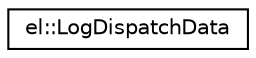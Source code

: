 digraph "Graphical Class Hierarchy"
{
  edge [fontname="Helvetica",fontsize="10",labelfontname="Helvetica",labelfontsize="10"];
  node [fontname="Helvetica",fontsize="10",shape=record];
  rankdir="LR";
  Node1 [label="el::LogDispatchData",height=0.2,width=0.4,color="black", fillcolor="white", style="filled",URL="$d5/df9/a00044.html"];
}
